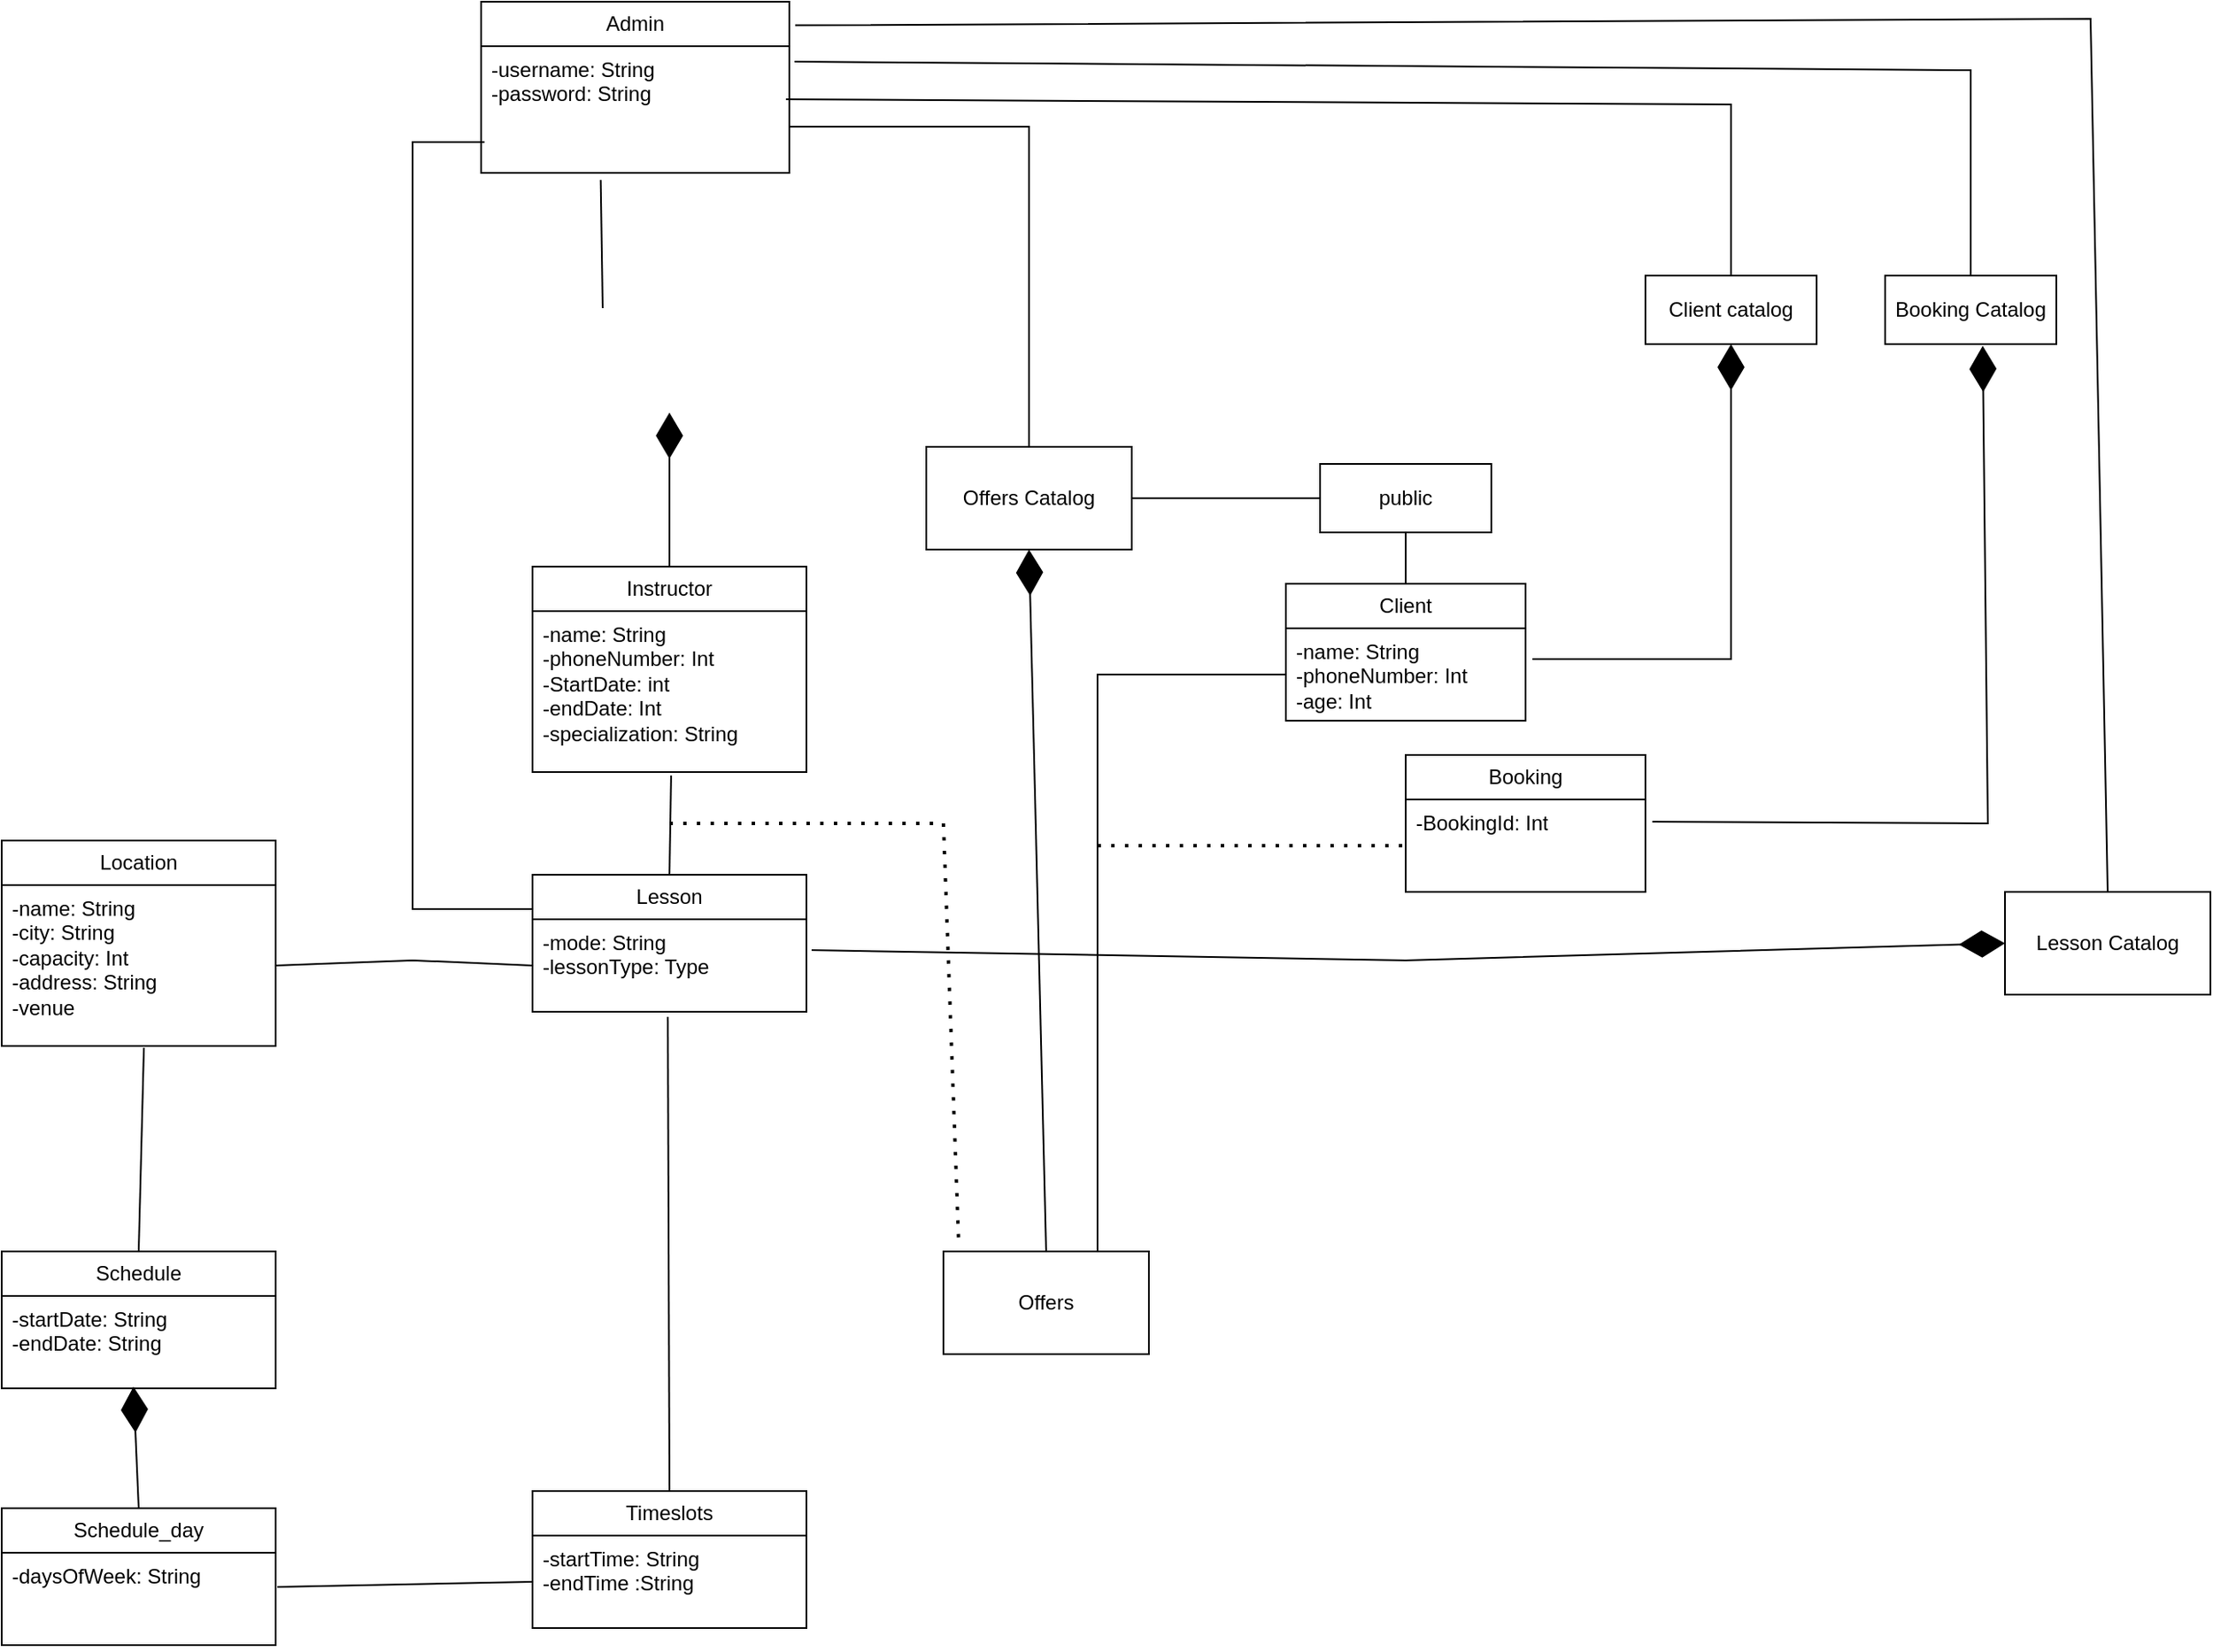 <mxfile version="24.8.4">
  <diagram name="Page-1" id="ZQOq1tR3-bHp-TOrU02O">
    <mxGraphModel dx="2093" dy="1003" grid="1" gridSize="10" guides="1" tooltips="1" connect="1" arrows="1" fold="1" page="1" pageScale="1" pageWidth="1400" pageHeight="1000" math="0" shadow="0">
      <root>
        <mxCell id="0" />
        <mxCell id="1" parent="0" />
        <mxCell id="xTJghPn8SgGBMsq74pdZ-1" value="Admin" style="swimlane;fontStyle=0;childLayout=stackLayout;horizontal=1;startSize=26;fillColor=none;horizontalStack=0;resizeParent=1;resizeParentMax=0;resizeLast=0;collapsible=1;marginBottom=0;whiteSpace=wrap;html=1;" vertex="1" parent="1">
          <mxGeometry x="580" y="10" width="180" height="100" as="geometry" />
        </mxCell>
        <mxCell id="xTJghPn8SgGBMsq74pdZ-2" value="-username: String&lt;div&gt;-password: String&lt;/div&gt;" style="text;strokeColor=none;fillColor=none;align=left;verticalAlign=top;spacingLeft=4;spacingRight=4;overflow=hidden;rotatable=0;points=[[0,0.5],[1,0.5]];portConstraint=eastwest;whiteSpace=wrap;html=1;" vertex="1" parent="xTJghPn8SgGBMsq74pdZ-1">
          <mxGeometry y="26" width="180" height="74" as="geometry" />
        </mxCell>
        <mxCell id="xTJghPn8SgGBMsq74pdZ-3" value="Instructor" style="swimlane;fontStyle=0;childLayout=stackLayout;horizontal=1;startSize=26;fillColor=none;horizontalStack=0;resizeParent=1;resizeParentMax=0;resizeLast=0;collapsible=1;marginBottom=0;whiteSpace=wrap;html=1;" vertex="1" parent="1">
          <mxGeometry x="610" y="340" width="160" height="120" as="geometry" />
        </mxCell>
        <mxCell id="xTJghPn8SgGBMsq74pdZ-4" value="-name: String&lt;div&gt;-phoneNumber: Int&lt;/div&gt;&lt;div&gt;-StartDate: int&lt;/div&gt;&lt;div&gt;-endDate: Int&lt;/div&gt;&lt;div&gt;-specialization: String&lt;/div&gt;" style="text;strokeColor=none;fillColor=none;align=left;verticalAlign=top;spacingLeft=4;spacingRight=4;overflow=hidden;rotatable=0;points=[[0,0.5],[1,0.5]];portConstraint=eastwest;whiteSpace=wrap;html=1;" vertex="1" parent="xTJghPn8SgGBMsq74pdZ-3">
          <mxGeometry y="26" width="160" height="94" as="geometry" />
        </mxCell>
        <mxCell id="xTJghPn8SgGBMsq74pdZ-5" value="Lesson" style="swimlane;fontStyle=0;childLayout=stackLayout;horizontal=1;startSize=26;fillColor=none;horizontalStack=0;resizeParent=1;resizeParentMax=0;resizeLast=0;collapsible=1;marginBottom=0;whiteSpace=wrap;html=1;" vertex="1" parent="1">
          <mxGeometry x="610" y="520" width="160" height="80" as="geometry" />
        </mxCell>
        <mxCell id="xTJghPn8SgGBMsq74pdZ-6" value="-mode: String&lt;div&gt;-lessonType: Type&lt;/div&gt;" style="text;strokeColor=none;fillColor=none;align=left;verticalAlign=top;spacingLeft=4;spacingRight=4;overflow=hidden;rotatable=0;points=[[0,0.5],[1,0.5]];portConstraint=eastwest;whiteSpace=wrap;html=1;" vertex="1" parent="xTJghPn8SgGBMsq74pdZ-5">
          <mxGeometry y="26" width="160" height="54" as="geometry" />
        </mxCell>
        <mxCell id="xTJghPn8SgGBMsq74pdZ-7" value="Location" style="swimlane;fontStyle=0;childLayout=stackLayout;horizontal=1;startSize=26;fillColor=none;horizontalStack=0;resizeParent=1;resizeParentMax=0;resizeLast=0;collapsible=1;marginBottom=0;whiteSpace=wrap;html=1;" vertex="1" parent="1">
          <mxGeometry x="300" y="500" width="160" height="120" as="geometry" />
        </mxCell>
        <mxCell id="xTJghPn8SgGBMsq74pdZ-8" value="-name: String&lt;div&gt;-city: String&lt;/div&gt;&lt;div&gt;-capacity: Int&lt;/div&gt;&lt;div&gt;-address: String&lt;/div&gt;&lt;div&gt;-venue&lt;/div&gt;" style="text;strokeColor=none;fillColor=none;align=left;verticalAlign=top;spacingLeft=4;spacingRight=4;overflow=hidden;rotatable=0;points=[[0,0.5],[1,0.5]];portConstraint=eastwest;whiteSpace=wrap;html=1;" vertex="1" parent="xTJghPn8SgGBMsq74pdZ-7">
          <mxGeometry y="26" width="160" height="94" as="geometry" />
        </mxCell>
        <mxCell id="xTJghPn8SgGBMsq74pdZ-9" value="Schedule" style="swimlane;fontStyle=0;childLayout=stackLayout;horizontal=1;startSize=26;fillColor=none;horizontalStack=0;resizeParent=1;resizeParentMax=0;resizeLast=0;collapsible=1;marginBottom=0;whiteSpace=wrap;html=1;" vertex="1" parent="1">
          <mxGeometry x="300" y="740" width="160" height="80" as="geometry" />
        </mxCell>
        <mxCell id="xTJghPn8SgGBMsq74pdZ-10" value="-startDate: String&lt;div&gt;-endDate: String&lt;/div&gt;" style="text;strokeColor=none;fillColor=none;align=left;verticalAlign=top;spacingLeft=4;spacingRight=4;overflow=hidden;rotatable=0;points=[[0,0.5],[1,0.5]];portConstraint=eastwest;whiteSpace=wrap;html=1;" vertex="1" parent="xTJghPn8SgGBMsq74pdZ-9">
          <mxGeometry y="26" width="160" height="54" as="geometry" />
        </mxCell>
        <mxCell id="xTJghPn8SgGBMsq74pdZ-12" value="Schedule_day" style="swimlane;fontStyle=0;childLayout=stackLayout;horizontal=1;startSize=26;fillColor=none;horizontalStack=0;resizeParent=1;resizeParentMax=0;resizeLast=0;collapsible=1;marginBottom=0;whiteSpace=wrap;html=1;" vertex="1" parent="1">
          <mxGeometry x="300" y="890" width="160" height="80" as="geometry" />
        </mxCell>
        <mxCell id="xTJghPn8SgGBMsq74pdZ-13" value="-daysOfWeek: String" style="text;strokeColor=none;fillColor=none;align=left;verticalAlign=top;spacingLeft=4;spacingRight=4;overflow=hidden;rotatable=0;points=[[0,0.5],[1,0.5]];portConstraint=eastwest;whiteSpace=wrap;html=1;" vertex="1" parent="xTJghPn8SgGBMsq74pdZ-12">
          <mxGeometry y="26" width="160" height="54" as="geometry" />
        </mxCell>
        <mxCell id="xTJghPn8SgGBMsq74pdZ-14" value="Timeslots" style="swimlane;fontStyle=0;childLayout=stackLayout;horizontal=1;startSize=26;fillColor=none;horizontalStack=0;resizeParent=1;resizeParentMax=0;resizeLast=0;collapsible=1;marginBottom=0;whiteSpace=wrap;html=1;" vertex="1" parent="1">
          <mxGeometry x="610" y="880" width="160" height="80" as="geometry" />
        </mxCell>
        <mxCell id="xTJghPn8SgGBMsq74pdZ-15" value="-startTime: String&lt;div&gt;-endTime :String&lt;/div&gt;" style="text;strokeColor=none;fillColor=none;align=left;verticalAlign=top;spacingLeft=4;spacingRight=4;overflow=hidden;rotatable=0;points=[[0,0.5],[1,0.5]];portConstraint=eastwest;whiteSpace=wrap;html=1;" vertex="1" parent="xTJghPn8SgGBMsq74pdZ-14">
          <mxGeometry y="26" width="160" height="54" as="geometry" />
        </mxCell>
        <mxCell id="xTJghPn8SgGBMsq74pdZ-19" value="" style="endArrow=none;html=1;rounded=0;entryX=0.519;entryY=1.011;entryDx=0;entryDy=0;entryPerimeter=0;exitX=0.5;exitY=0;exitDx=0;exitDy=0;" edge="1" parent="1" source="xTJghPn8SgGBMsq74pdZ-9" target="xTJghPn8SgGBMsq74pdZ-8">
          <mxGeometry width="50" height="50" relative="1" as="geometry">
            <mxPoint x="360" y="720" as="sourcePoint" />
            <mxPoint x="410" y="670" as="targetPoint" />
          </mxGeometry>
        </mxCell>
        <mxCell id="xTJghPn8SgGBMsq74pdZ-22" value="Lesson Catalog" style="rounded=0;whiteSpace=wrap;html=1;" vertex="1" parent="1">
          <mxGeometry x="1470" y="530" width="120" height="60" as="geometry" />
        </mxCell>
        <mxCell id="xTJghPn8SgGBMsq74pdZ-23" value="" style="endArrow=none;html=1;rounded=0;entryX=0;entryY=0.5;entryDx=0;entryDy=0;exitX=1;exitY=0.5;exitDx=0;exitDy=0;" edge="1" parent="1" source="xTJghPn8SgGBMsq74pdZ-8" target="xTJghPn8SgGBMsq74pdZ-6">
          <mxGeometry width="50" height="50" relative="1" as="geometry">
            <mxPoint x="540" y="590" as="sourcePoint" />
            <mxPoint x="600" y="560" as="targetPoint" />
            <Array as="points">
              <mxPoint x="540" y="570" />
            </Array>
          </mxGeometry>
        </mxCell>
        <mxCell id="xTJghPn8SgGBMsq74pdZ-24" value="Offers" style="rounded=0;whiteSpace=wrap;html=1;" vertex="1" parent="1">
          <mxGeometry x="850" y="740" width="120" height="60" as="geometry" />
        </mxCell>
        <mxCell id="xTJghPn8SgGBMsq74pdZ-25" value="Offers Catalog" style="rounded=0;whiteSpace=wrap;html=1;" vertex="1" parent="1">
          <mxGeometry x="840" y="270" width="120" height="60" as="geometry" />
        </mxCell>
        <mxCell id="xTJghPn8SgGBMsq74pdZ-26" value="" style="endArrow=none;dashed=1;html=1;dashPattern=1 3;strokeWidth=2;rounded=0;entryX=0.075;entryY=-0.05;entryDx=0;entryDy=0;entryPerimeter=0;" edge="1" parent="1" target="xTJghPn8SgGBMsq74pdZ-24">
          <mxGeometry width="50" height="50" relative="1" as="geometry">
            <mxPoint x="690" y="490" as="sourcePoint" />
            <mxPoint x="780" y="660" as="targetPoint" />
            <Array as="points">
              <mxPoint x="850" y="490" />
            </Array>
          </mxGeometry>
        </mxCell>
        <mxCell id="xTJghPn8SgGBMsq74pdZ-27" value="" style="endArrow=diamondThin;endFill=1;endSize=24;html=1;rounded=0;entryX=0.5;entryY=1;entryDx=0;entryDy=0;exitX=0.5;exitY=0;exitDx=0;exitDy=0;" edge="1" parent="1" source="xTJghPn8SgGBMsq74pdZ-24" target="xTJghPn8SgGBMsq74pdZ-25">
          <mxGeometry width="160" relative="1" as="geometry">
            <mxPoint x="920" y="580" as="sourcePoint" />
            <mxPoint x="1080" y="580" as="targetPoint" />
          </mxGeometry>
        </mxCell>
        <mxCell id="xTJghPn8SgGBMsq74pdZ-28" value="" style="endArrow=none;html=1;rounded=0;" edge="1" parent="1">
          <mxGeometry width="50" height="50" relative="1" as="geometry">
            <mxPoint x="900" y="270" as="sourcePoint" />
            <mxPoint x="760" y="83" as="targetPoint" />
            <Array as="points">
              <mxPoint x="900" y="83" />
            </Array>
          </mxGeometry>
        </mxCell>
        <mxCell id="xTJghPn8SgGBMsq74pdZ-29" value="" style="endArrow=none;html=1;rounded=0;exitX=0.5;exitY=0;exitDx=0;exitDy=0;entryX=1.019;entryY=0.138;entryDx=0;entryDy=0;entryPerimeter=0;" edge="1" parent="1" source="xTJghPn8SgGBMsq74pdZ-22" target="xTJghPn8SgGBMsq74pdZ-1">
          <mxGeometry width="50" height="50" relative="1" as="geometry">
            <mxPoint x="1310" y="490" as="sourcePoint" />
            <mxPoint x="1360" y="440" as="targetPoint" />
            <Array as="points">
              <mxPoint x="1520" y="20" />
            </Array>
          </mxGeometry>
        </mxCell>
        <mxCell id="xTJghPn8SgGBMsq74pdZ-30" value="" style="endArrow=none;html=1;rounded=0;entryX=0.506;entryY=1.021;entryDx=0;entryDy=0;entryPerimeter=0;exitX=0.5;exitY=0;exitDx=0;exitDy=0;" edge="1" parent="1" source="xTJghPn8SgGBMsq74pdZ-5" target="xTJghPn8SgGBMsq74pdZ-4">
          <mxGeometry width="50" height="50" relative="1" as="geometry">
            <mxPoint x="680" y="530" as="sourcePoint" />
            <mxPoint x="730" y="480" as="targetPoint" />
          </mxGeometry>
        </mxCell>
        <mxCell id="xTJghPn8SgGBMsq74pdZ-31" value="Client" style="swimlane;fontStyle=0;childLayout=stackLayout;horizontal=1;startSize=26;fillColor=none;horizontalStack=0;resizeParent=1;resizeParentMax=0;resizeLast=0;collapsible=1;marginBottom=0;whiteSpace=wrap;html=1;" vertex="1" parent="1">
          <mxGeometry x="1050" y="350" width="140" height="80" as="geometry" />
        </mxCell>
        <mxCell id="xTJghPn8SgGBMsq74pdZ-32" value="-name: String&lt;div&gt;-phoneNumber: Int&lt;/div&gt;&lt;div&gt;-age: Int&lt;/div&gt;" style="text;strokeColor=none;fillColor=none;align=left;verticalAlign=top;spacingLeft=4;spacingRight=4;overflow=hidden;rotatable=0;points=[[0,0.5],[1,0.5]];portConstraint=eastwest;whiteSpace=wrap;html=1;" vertex="1" parent="xTJghPn8SgGBMsq74pdZ-31">
          <mxGeometry y="26" width="140" height="54" as="geometry" />
        </mxCell>
        <mxCell id="xTJghPn8SgGBMsq74pdZ-33" value="" style="endArrow=none;html=1;rounded=0;exitX=1.006;exitY=0.37;exitDx=0;exitDy=0;exitPerimeter=0;entryX=0;entryY=0.5;entryDx=0;entryDy=0;" edge="1" parent="1" source="xTJghPn8SgGBMsq74pdZ-13" target="xTJghPn8SgGBMsq74pdZ-15">
          <mxGeometry width="50" height="50" relative="1" as="geometry">
            <mxPoint x="530" y="950" as="sourcePoint" />
            <mxPoint x="580" y="900" as="targetPoint" />
          </mxGeometry>
        </mxCell>
        <mxCell id="xTJghPn8SgGBMsq74pdZ-34" value="" style="endArrow=none;html=1;rounded=0;exitX=0.5;exitY=0;exitDx=0;exitDy=0;entryX=0.494;entryY=1.056;entryDx=0;entryDy=0;entryPerimeter=0;" edge="1" parent="1" source="xTJghPn8SgGBMsq74pdZ-14" target="xTJghPn8SgGBMsq74pdZ-6">
          <mxGeometry width="50" height="50" relative="1" as="geometry">
            <mxPoint x="690" y="870" as="sourcePoint" />
            <mxPoint x="740" y="820" as="targetPoint" />
          </mxGeometry>
        </mxCell>
        <mxCell id="xTJghPn8SgGBMsq74pdZ-35" value="" style="endArrow=diamondThin;endFill=1;endSize=24;html=1;rounded=0;exitX=0.5;exitY=0;exitDx=0;exitDy=0;entryX=0.481;entryY=0.981;entryDx=0;entryDy=0;entryPerimeter=0;" edge="1" parent="1" source="xTJghPn8SgGBMsq74pdZ-12" target="xTJghPn8SgGBMsq74pdZ-10">
          <mxGeometry width="160" relative="1" as="geometry">
            <mxPoint x="350" y="890" as="sourcePoint" />
            <mxPoint x="380" y="850" as="targetPoint" />
          </mxGeometry>
        </mxCell>
        <mxCell id="xTJghPn8SgGBMsq74pdZ-37" value="" style="endArrow=diamondThin;endFill=1;endSize=24;html=1;rounded=0;entryX=0.5;entryY=1;entryDx=0;entryDy=0;exitX=0.5;exitY=0;exitDx=0;exitDy=0;" edge="1" parent="1" source="xTJghPn8SgGBMsq74pdZ-3">
          <mxGeometry width="160" relative="1" as="geometry">
            <mxPoint x="520" y="260" as="sourcePoint" />
            <mxPoint x="690" y="250" as="targetPoint" />
          </mxGeometry>
        </mxCell>
        <mxCell id="xTJghPn8SgGBMsq74pdZ-38" value="" style="endArrow=none;html=1;rounded=0;entryX=0.388;entryY=1.056;entryDx=0;entryDy=0;entryPerimeter=0;exitX=0.175;exitY=-0.017;exitDx=0;exitDy=0;exitPerimeter=0;" edge="1" parent="1" target="xTJghPn8SgGBMsq74pdZ-2">
          <mxGeometry width="50" height="50" relative="1" as="geometry">
            <mxPoint x="651" y="188.98" as="sourcePoint" />
            <mxPoint x="700" y="130" as="targetPoint" />
          </mxGeometry>
        </mxCell>
        <mxCell id="xTJghPn8SgGBMsq74pdZ-39" value="" style="endArrow=none;html=1;rounded=0;entryX=0;entryY=0.25;entryDx=0;entryDy=0;exitX=0.011;exitY=0.757;exitDx=0;exitDy=0;exitPerimeter=0;" edge="1" parent="1" source="xTJghPn8SgGBMsq74pdZ-2" target="xTJghPn8SgGBMsq74pdZ-5">
          <mxGeometry width="50" height="50" relative="1" as="geometry">
            <mxPoint x="580.08" y="95.022" as="sourcePoint" />
            <mxPoint x="590" y="540" as="targetPoint" />
            <Array as="points">
              <mxPoint x="540" y="92" />
              <mxPoint x="540" y="220" />
              <mxPoint x="540" y="320" />
              <mxPoint x="540" y="540" />
            </Array>
          </mxGeometry>
        </mxCell>
        <mxCell id="xTJghPn8SgGBMsq74pdZ-40" value="Client catalog" style="rounded=0;whiteSpace=wrap;html=1;" vertex="1" parent="1">
          <mxGeometry x="1260" y="170" width="100" height="40" as="geometry" />
        </mxCell>
        <mxCell id="xTJghPn8SgGBMsq74pdZ-41" value="public" style="rounded=0;whiteSpace=wrap;html=1;" vertex="1" parent="1">
          <mxGeometry x="1070" y="280" width="100" height="40" as="geometry" />
        </mxCell>
        <mxCell id="xTJghPn8SgGBMsq74pdZ-42" value="" style="endArrow=none;html=1;rounded=0;exitX=0.75;exitY=0;exitDx=0;exitDy=0;entryX=0;entryY=0.5;entryDx=0;entryDy=0;" edge="1" parent="1" source="xTJghPn8SgGBMsq74pdZ-24" target="xTJghPn8SgGBMsq74pdZ-32">
          <mxGeometry width="50" height="50" relative="1" as="geometry">
            <mxPoint x="950" y="720" as="sourcePoint" />
            <mxPoint x="1000" y="670" as="targetPoint" />
            <Array as="points">
              <mxPoint x="940" y="403" />
            </Array>
          </mxGeometry>
        </mxCell>
        <mxCell id="xTJghPn8SgGBMsq74pdZ-43" value="Booking Catalog" style="rounded=0;whiteSpace=wrap;html=1;" vertex="1" parent="1">
          <mxGeometry x="1400" y="170" width="100" height="40" as="geometry" />
        </mxCell>
        <mxCell id="xTJghPn8SgGBMsq74pdZ-44" value="Booking" style="swimlane;fontStyle=0;childLayout=stackLayout;horizontal=1;startSize=26;fillColor=none;horizontalStack=0;resizeParent=1;resizeParentMax=0;resizeLast=0;collapsible=1;marginBottom=0;whiteSpace=wrap;html=1;" vertex="1" parent="1">
          <mxGeometry x="1120" y="450" width="140" height="80" as="geometry" />
        </mxCell>
        <mxCell id="xTJghPn8SgGBMsq74pdZ-45" value="-BookingId: Int" style="text;strokeColor=none;fillColor=none;align=left;verticalAlign=top;spacingLeft=4;spacingRight=4;overflow=hidden;rotatable=0;points=[[0,0.5],[1,0.5]];portConstraint=eastwest;whiteSpace=wrap;html=1;" vertex="1" parent="xTJghPn8SgGBMsq74pdZ-44">
          <mxGeometry y="26" width="140" height="54" as="geometry" />
        </mxCell>
        <mxCell id="xTJghPn8SgGBMsq74pdZ-46" value="" style="endArrow=none;html=1;rounded=0;entryX=0;entryY=0.5;entryDx=0;entryDy=0;exitX=1;exitY=0.5;exitDx=0;exitDy=0;" edge="1" parent="1" source="xTJghPn8SgGBMsq74pdZ-25" target="xTJghPn8SgGBMsq74pdZ-41">
          <mxGeometry width="50" height="50" relative="1" as="geometry">
            <mxPoint x="1030" y="230" as="sourcePoint" />
            <mxPoint x="1080" y="180" as="targetPoint" />
          </mxGeometry>
        </mxCell>
        <mxCell id="xTJghPn8SgGBMsq74pdZ-47" value="" style="endArrow=none;html=1;rounded=0;entryX=0.5;entryY=0;entryDx=0;entryDy=0;exitX=0.5;exitY=1;exitDx=0;exitDy=0;" edge="1" parent="1" source="xTJghPn8SgGBMsq74pdZ-41" target="xTJghPn8SgGBMsq74pdZ-31">
          <mxGeometry width="50" height="50" relative="1" as="geometry">
            <mxPoint x="1110" y="320" as="sourcePoint" />
            <mxPoint x="1140" y="200" as="targetPoint" />
          </mxGeometry>
        </mxCell>
        <mxCell id="xTJghPn8SgGBMsq74pdZ-48" value="" style="endArrow=diamondThin;endFill=1;endSize=24;html=1;rounded=0;entryX=0.5;entryY=1;entryDx=0;entryDy=0;exitX=1.029;exitY=0.333;exitDx=0;exitDy=0;exitPerimeter=0;" edge="1" parent="1" source="xTJghPn8SgGBMsq74pdZ-32" target="xTJghPn8SgGBMsq74pdZ-40">
          <mxGeometry width="160" relative="1" as="geometry">
            <mxPoint x="1230" y="310" as="sourcePoint" />
            <mxPoint x="1390" y="310" as="targetPoint" />
            <Array as="points">
              <mxPoint x="1310" y="394" />
            </Array>
          </mxGeometry>
        </mxCell>
        <mxCell id="xTJghPn8SgGBMsq74pdZ-49" value="" style="endArrow=none;html=1;rounded=0;exitX=0.989;exitY=0.419;exitDx=0;exitDy=0;exitPerimeter=0;entryX=0.5;entryY=0;entryDx=0;entryDy=0;" edge="1" parent="1" source="xTJghPn8SgGBMsq74pdZ-2" target="xTJghPn8SgGBMsq74pdZ-40">
          <mxGeometry width="50" height="50" relative="1" as="geometry">
            <mxPoint x="1080" y="130" as="sourcePoint" />
            <mxPoint x="1130" y="80" as="targetPoint" />
            <Array as="points">
              <mxPoint x="1310" y="70" />
            </Array>
          </mxGeometry>
        </mxCell>
        <mxCell id="xTJghPn8SgGBMsq74pdZ-50" value="" style="endArrow=none;dashed=1;html=1;dashPattern=1 3;strokeWidth=2;rounded=0;entryX=0;entryY=0.5;entryDx=0;entryDy=0;" edge="1" parent="1" target="xTJghPn8SgGBMsq74pdZ-45">
          <mxGeometry width="50" height="50" relative="1" as="geometry">
            <mxPoint x="940" y="503" as="sourcePoint" />
            <mxPoint x="1050" y="480" as="targetPoint" />
          </mxGeometry>
        </mxCell>
        <mxCell id="xTJghPn8SgGBMsq74pdZ-51" value="" style="endArrow=none;html=1;rounded=0;exitX=1.017;exitY=0.122;exitDx=0;exitDy=0;exitPerimeter=0;entryX=0.5;entryY=0;entryDx=0;entryDy=0;" edge="1" parent="1" source="xTJghPn8SgGBMsq74pdZ-2" target="xTJghPn8SgGBMsq74pdZ-43">
          <mxGeometry width="50" height="50" relative="1" as="geometry">
            <mxPoint x="1360" y="530" as="sourcePoint" />
            <mxPoint x="1460" y="140" as="targetPoint" />
            <Array as="points">
              <mxPoint x="1450" y="50" />
            </Array>
          </mxGeometry>
        </mxCell>
        <mxCell id="xTJghPn8SgGBMsq74pdZ-52" value="" style="endArrow=diamondThin;endFill=1;endSize=24;html=1;rounded=0;exitX=1.029;exitY=0.241;exitDx=0;exitDy=0;exitPerimeter=0;entryX=0.57;entryY=1.025;entryDx=0;entryDy=0;entryPerimeter=0;" edge="1" parent="1" source="xTJghPn8SgGBMsq74pdZ-45" target="xTJghPn8SgGBMsq74pdZ-43">
          <mxGeometry width="160" relative="1" as="geometry">
            <mxPoint x="1310" y="490" as="sourcePoint" />
            <mxPoint x="1470" y="490" as="targetPoint" />
            <Array as="points">
              <mxPoint x="1460" y="490" />
            </Array>
          </mxGeometry>
        </mxCell>
        <mxCell id="xTJghPn8SgGBMsq74pdZ-53" value="" style="endArrow=diamondThin;endFill=1;endSize=24;html=1;rounded=0;exitX=1.019;exitY=0.333;exitDx=0;exitDy=0;exitPerimeter=0;entryX=0;entryY=0.5;entryDx=0;entryDy=0;" edge="1" parent="1" source="xTJghPn8SgGBMsq74pdZ-6" target="xTJghPn8SgGBMsq74pdZ-22">
          <mxGeometry width="160" relative="1" as="geometry">
            <mxPoint x="1080" y="640" as="sourcePoint" />
            <mxPoint x="1240" y="640" as="targetPoint" />
            <Array as="points">
              <mxPoint x="1120" y="570" />
            </Array>
          </mxGeometry>
        </mxCell>
      </root>
    </mxGraphModel>
  </diagram>
</mxfile>

